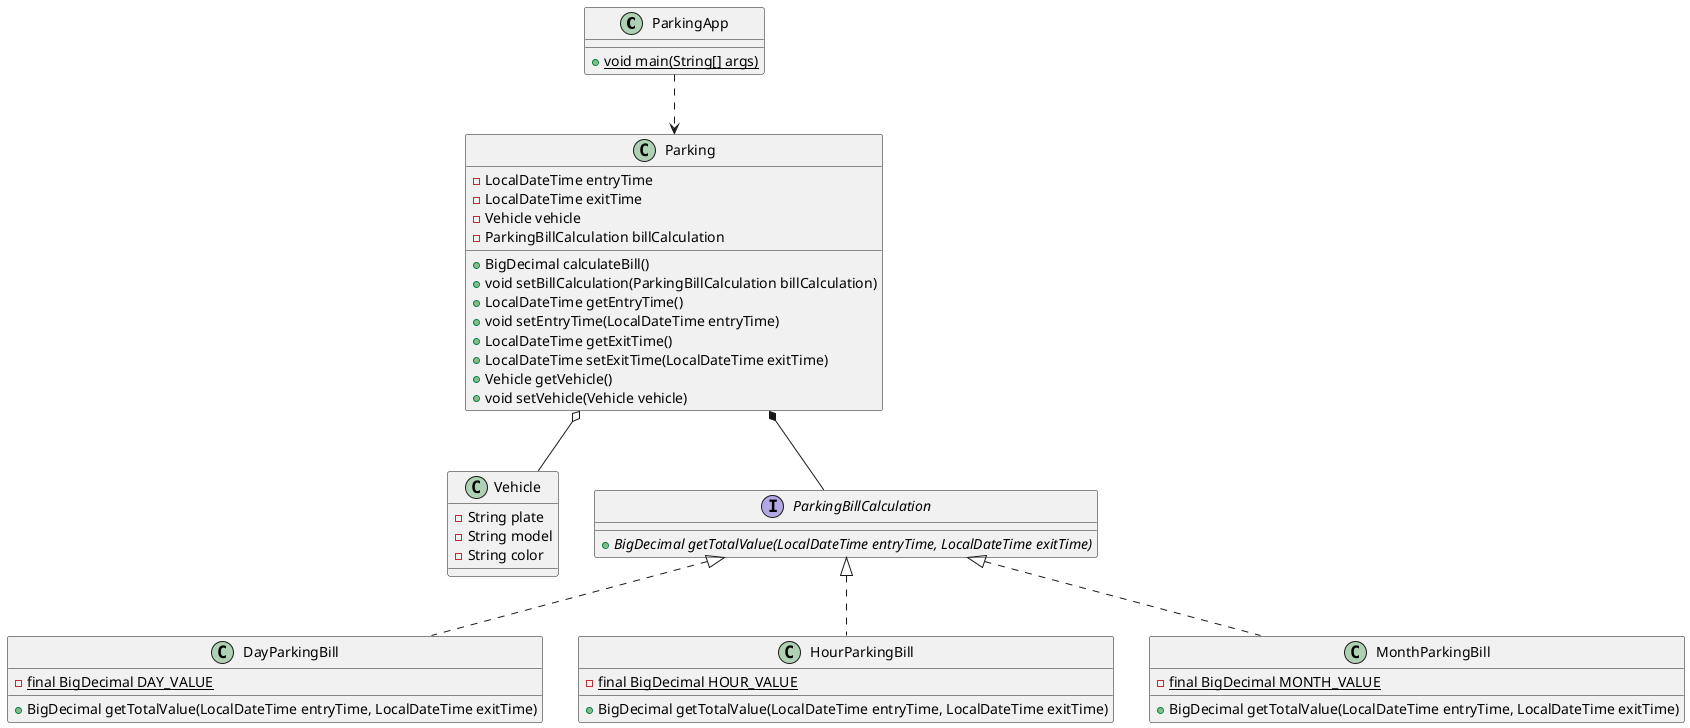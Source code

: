 @startuml parking

    class ParkingApp {
        + {static} void main(String[] args)
    }

    class Vehicle {
        - String plate
        - String model
        - String color
    }

    interface ParkingBillCalculation {
        + {abstract} BigDecimal getTotalValue(LocalDateTime entryTime, LocalDateTime exitTime)
    }

    class DayParkingBill {
        - {static} final BigDecimal DAY_VALUE
        + BigDecimal getTotalValue(LocalDateTime entryTime, LocalDateTime exitTime)
    }

    class HourParkingBill {
        - {static} final BigDecimal HOUR_VALUE
        + BigDecimal getTotalValue(LocalDateTime entryTime, LocalDateTime exitTime)
    }

    class MonthParkingBill {
        - {static} final BigDecimal MONTH_VALUE
        + BigDecimal getTotalValue(LocalDateTime entryTime, LocalDateTime exitTime)
    }

    class Parking {
        - LocalDateTime entryTime
        - LocalDateTime exitTime
        - Vehicle vehicle
        - ParkingBillCalculation billCalculation

        + BigDecimal calculateBill()
        + void setBillCalculation(ParkingBillCalculation billCalculation)
        + LocalDateTime getEntryTime()
        + void setEntryTime(LocalDateTime entryTime)
        + LocalDateTime getExitTime()
        + LocalDateTime setExitTime(LocalDateTime exitTime)
        + Vehicle getVehicle()
        + void setVehicle(Vehicle vehicle)
    }

    ParkingBillCalculation <|.. DayParkingBill
    ParkingBillCalculation <|.. HourParkingBill
    ParkingBillCalculation <|.. MonthParkingBill
    Parking *-- ParkingBillCalculation
    Parking o-- Vehicle
    ParkingApp ..> Parking
@enduml